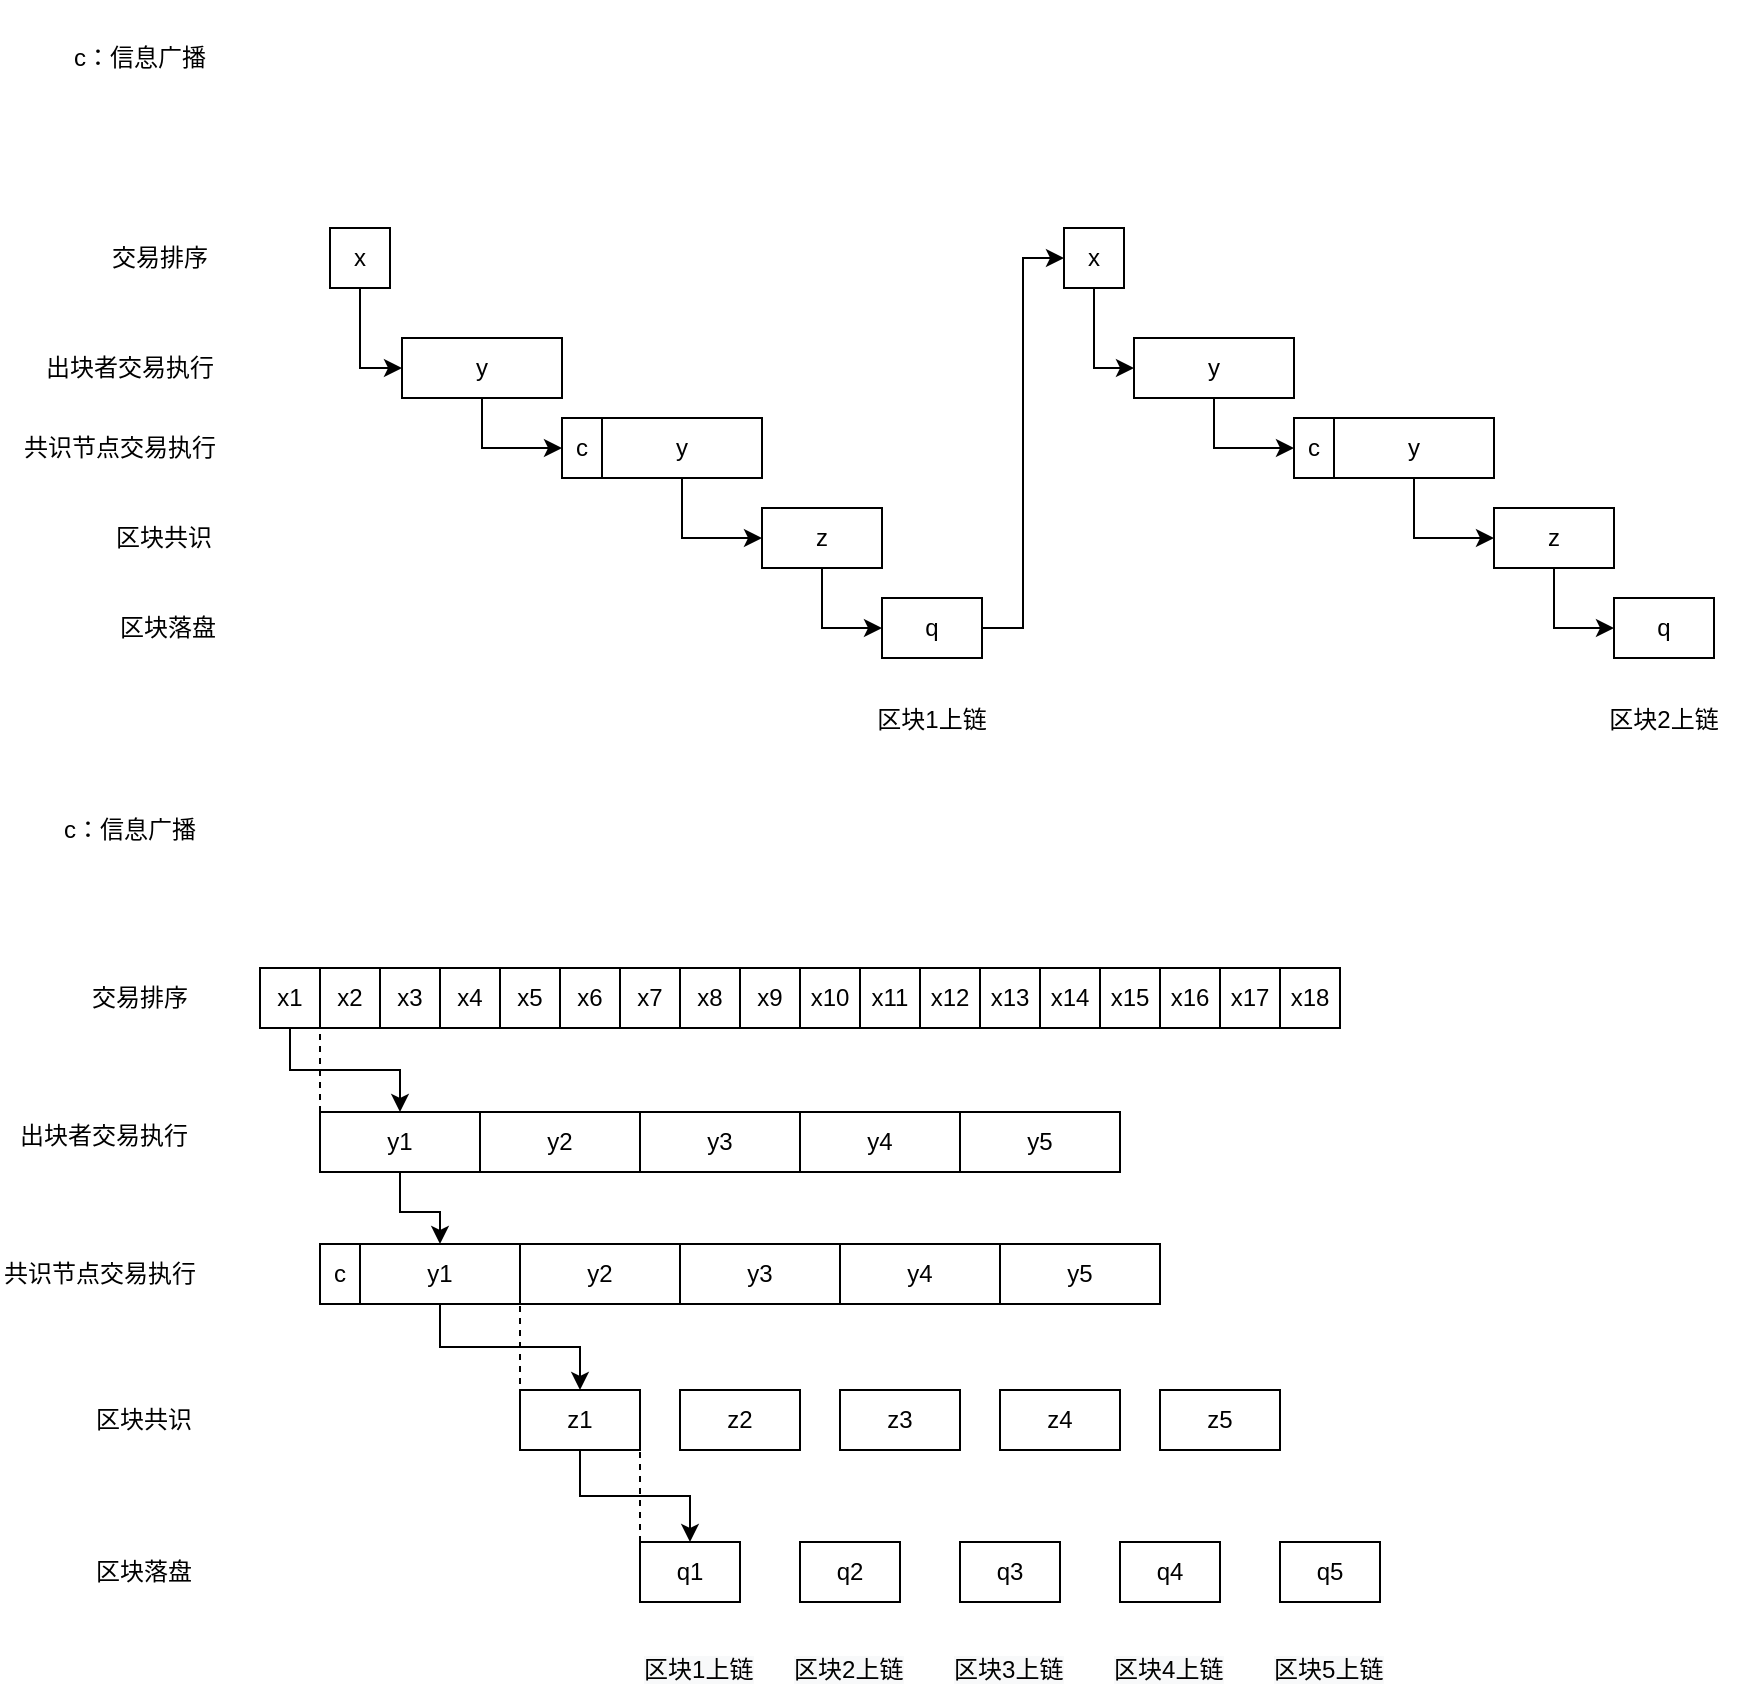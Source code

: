 <mxfile version="14.9.4" type="github">
  <diagram id="6YdP_BF3BAJH4Dl7nQ4K" name="Page-1">
    <mxGraphModel dx="1426" dy="793" grid="0" gridSize="10" guides="1" tooltips="1" connect="1" arrows="1" fold="1" page="1" pageScale="1" pageWidth="1200" pageHeight="1920" math="0" shadow="0">
      <root>
        <mxCell id="0" />
        <mxCell id="1" parent="0" />
        <mxCell id="hivx3hpS3QWVsTQ_ydZc-129" style="edgeStyle=orthogonalEdgeStyle;rounded=0;orthogonalLoop=1;jettySize=auto;html=1;exitX=0.5;exitY=1;exitDx=0;exitDy=0;entryX=0;entryY=0.5;entryDx=0;entryDy=0;" edge="1" parent="1" source="hivx3hpS3QWVsTQ_ydZc-1" target="hivx3hpS3QWVsTQ_ydZc-2">
          <mxGeometry relative="1" as="geometry" />
        </mxCell>
        <mxCell id="hivx3hpS3QWVsTQ_ydZc-1" value="x" style="rounded=0;whiteSpace=wrap;html=1;" vertex="1" parent="1">
          <mxGeometry x="305" y="290" width="30" height="30" as="geometry" />
        </mxCell>
        <mxCell id="hivx3hpS3QWVsTQ_ydZc-113" style="edgeStyle=orthogonalEdgeStyle;rounded=0;orthogonalLoop=1;jettySize=auto;html=1;exitX=0.5;exitY=1;exitDx=0;exitDy=0;entryX=0;entryY=0.5;entryDx=0;entryDy=0;" edge="1" parent="1" source="hivx3hpS3QWVsTQ_ydZc-2" target="hivx3hpS3QWVsTQ_ydZc-108">
          <mxGeometry relative="1" as="geometry" />
        </mxCell>
        <mxCell id="hivx3hpS3QWVsTQ_ydZc-2" value="y" style="rounded=0;whiteSpace=wrap;html=1;" vertex="1" parent="1">
          <mxGeometry x="341" y="345" width="80" height="30" as="geometry" />
        </mxCell>
        <mxCell id="hivx3hpS3QWVsTQ_ydZc-114" style="edgeStyle=orthogonalEdgeStyle;rounded=0;orthogonalLoop=1;jettySize=auto;html=1;exitX=0.5;exitY=1;exitDx=0;exitDy=0;entryX=0;entryY=0.5;entryDx=0;entryDy=0;" edge="1" parent="1" source="hivx3hpS3QWVsTQ_ydZc-3" target="hivx3hpS3QWVsTQ_ydZc-9">
          <mxGeometry relative="1" as="geometry" />
        </mxCell>
        <mxCell id="hivx3hpS3QWVsTQ_ydZc-3" value="y" style="rounded=0;whiteSpace=wrap;html=1;" vertex="1" parent="1">
          <mxGeometry x="441" y="385" width="80" height="30" as="geometry" />
        </mxCell>
        <mxCell id="hivx3hpS3QWVsTQ_ydZc-4" value="交易排序" style="text;html=1;strokeColor=none;fillColor=none;align=center;verticalAlign=middle;whiteSpace=wrap;rounded=0;" vertex="1" parent="1">
          <mxGeometry x="190" y="295" width="60" height="20" as="geometry" />
        </mxCell>
        <mxCell id="hivx3hpS3QWVsTQ_ydZc-5" value="出块者交易执行" style="text;html=1;strokeColor=none;fillColor=none;align=center;verticalAlign=middle;whiteSpace=wrap;rounded=0;" vertex="1" parent="1">
          <mxGeometry x="160" y="350" width="90" height="20" as="geometry" />
        </mxCell>
        <mxCell id="hivx3hpS3QWVsTQ_ydZc-6" value="共识节点交易执行" style="text;html=1;strokeColor=none;fillColor=none;align=center;verticalAlign=middle;whiteSpace=wrap;rounded=0;" vertex="1" parent="1">
          <mxGeometry x="150" y="390" width="100" height="20" as="geometry" />
        </mxCell>
        <mxCell id="hivx3hpS3QWVsTQ_ydZc-115" style="edgeStyle=orthogonalEdgeStyle;rounded=0;orthogonalLoop=1;jettySize=auto;html=1;exitX=0.5;exitY=1;exitDx=0;exitDy=0;entryX=0;entryY=0.5;entryDx=0;entryDy=0;" edge="1" parent="1" source="hivx3hpS3QWVsTQ_ydZc-9" target="hivx3hpS3QWVsTQ_ydZc-12">
          <mxGeometry relative="1" as="geometry" />
        </mxCell>
        <mxCell id="hivx3hpS3QWVsTQ_ydZc-9" value="z" style="rounded=0;whiteSpace=wrap;html=1;" vertex="1" parent="1">
          <mxGeometry x="521" y="430" width="60" height="30" as="geometry" />
        </mxCell>
        <mxCell id="hivx3hpS3QWVsTQ_ydZc-11" value="区块共识" style="text;html=1;strokeColor=none;fillColor=none;align=center;verticalAlign=middle;whiteSpace=wrap;rounded=0;" vertex="1" parent="1">
          <mxGeometry x="172" y="435" width="100" height="20" as="geometry" />
        </mxCell>
        <mxCell id="hivx3hpS3QWVsTQ_ydZc-127" style="edgeStyle=orthogonalEdgeStyle;rounded=0;orthogonalLoop=1;jettySize=auto;html=1;exitX=1;exitY=0.5;exitDx=0;exitDy=0;entryX=0;entryY=0.5;entryDx=0;entryDy=0;" edge="1" parent="1" source="hivx3hpS3QWVsTQ_ydZc-12" target="hivx3hpS3QWVsTQ_ydZc-117">
          <mxGeometry relative="1" as="geometry" />
        </mxCell>
        <mxCell id="hivx3hpS3QWVsTQ_ydZc-12" value="q" style="rounded=0;whiteSpace=wrap;html=1;" vertex="1" parent="1">
          <mxGeometry x="581" y="475" width="50" height="30" as="geometry" />
        </mxCell>
        <mxCell id="hivx3hpS3QWVsTQ_ydZc-14" value="区块落盘" style="text;html=1;strokeColor=none;fillColor=none;align=center;verticalAlign=middle;whiteSpace=wrap;rounded=0;" vertex="1" parent="1">
          <mxGeometry x="174" y="480" width="100" height="20" as="geometry" />
        </mxCell>
        <mxCell id="hivx3hpS3QWVsTQ_ydZc-103" style="edgeStyle=orthogonalEdgeStyle;rounded=0;orthogonalLoop=1;jettySize=auto;html=1;exitX=0.5;exitY=1;exitDx=0;exitDy=0;entryX=0.5;entryY=0;entryDx=0;entryDy=0;" edge="1" parent="1" source="hivx3hpS3QWVsTQ_ydZc-28" target="hivx3hpS3QWVsTQ_ydZc-59">
          <mxGeometry relative="1" as="geometry" />
        </mxCell>
        <mxCell id="hivx3hpS3QWVsTQ_ydZc-28" value="x1" style="rounded=0;whiteSpace=wrap;html=1;" vertex="1" parent="1">
          <mxGeometry x="270" y="660" width="30" height="30" as="geometry" />
        </mxCell>
        <mxCell id="hivx3hpS3QWVsTQ_ydZc-33" value="交易排序" style="text;html=1;strokeColor=none;fillColor=none;align=center;verticalAlign=middle;whiteSpace=wrap;rounded=0;" vertex="1" parent="1">
          <mxGeometry x="180" y="665" width="60" height="20" as="geometry" />
        </mxCell>
        <mxCell id="hivx3hpS3QWVsTQ_ydZc-34" value="出块者交易执行" style="text;html=1;strokeColor=none;fillColor=none;align=center;verticalAlign=middle;whiteSpace=wrap;rounded=0;" vertex="1" parent="1">
          <mxGeometry x="147" y="734" width="90" height="20" as="geometry" />
        </mxCell>
        <mxCell id="hivx3hpS3QWVsTQ_ydZc-35" value="共识节点交易执行" style="text;html=1;strokeColor=none;fillColor=none;align=center;verticalAlign=middle;whiteSpace=wrap;rounded=0;" vertex="1" parent="1">
          <mxGeometry x="140" y="803" width="100" height="20" as="geometry" />
        </mxCell>
        <mxCell id="hivx3hpS3QWVsTQ_ydZc-38" value="区块共识" style="text;html=1;strokeColor=none;fillColor=none;align=center;verticalAlign=middle;whiteSpace=wrap;rounded=0;" vertex="1" parent="1">
          <mxGeometry x="162" y="876" width="100" height="20" as="geometry" />
        </mxCell>
        <mxCell id="hivx3hpS3QWVsTQ_ydZc-41" value="区块落盘" style="text;html=1;strokeColor=none;fillColor=none;align=center;verticalAlign=middle;whiteSpace=wrap;rounded=0;" vertex="1" parent="1">
          <mxGeometry x="162" y="952" width="100" height="20" as="geometry" />
        </mxCell>
        <mxCell id="hivx3hpS3QWVsTQ_ydZc-51" value="x2" style="rounded=0;whiteSpace=wrap;html=1;" vertex="1" parent="1">
          <mxGeometry x="300" y="660" width="30" height="30" as="geometry" />
        </mxCell>
        <mxCell id="hivx3hpS3QWVsTQ_ydZc-52" value="x3" style="rounded=0;whiteSpace=wrap;html=1;" vertex="1" parent="1">
          <mxGeometry x="330" y="660" width="30" height="30" as="geometry" />
        </mxCell>
        <mxCell id="hivx3hpS3QWVsTQ_ydZc-53" value="x4" style="rounded=0;whiteSpace=wrap;html=1;" vertex="1" parent="1">
          <mxGeometry x="360" y="660" width="30" height="30" as="geometry" />
        </mxCell>
        <mxCell id="hivx3hpS3QWVsTQ_ydZc-54" value="x5" style="rounded=0;whiteSpace=wrap;html=1;" vertex="1" parent="1">
          <mxGeometry x="390" y="660" width="30" height="30" as="geometry" />
        </mxCell>
        <mxCell id="hivx3hpS3QWVsTQ_ydZc-55" value="x6" style="rounded=0;whiteSpace=wrap;html=1;" vertex="1" parent="1">
          <mxGeometry x="420" y="660" width="30" height="30" as="geometry" />
        </mxCell>
        <mxCell id="hivx3hpS3QWVsTQ_ydZc-56" value="x7" style="rounded=0;whiteSpace=wrap;html=1;" vertex="1" parent="1">
          <mxGeometry x="450" y="660" width="30" height="30" as="geometry" />
        </mxCell>
        <mxCell id="hivx3hpS3QWVsTQ_ydZc-57" value="x8" style="rounded=0;whiteSpace=wrap;html=1;" vertex="1" parent="1">
          <mxGeometry x="480" y="660" width="30" height="30" as="geometry" />
        </mxCell>
        <mxCell id="hivx3hpS3QWVsTQ_ydZc-58" value="x9" style="rounded=0;whiteSpace=wrap;html=1;" vertex="1" parent="1">
          <mxGeometry x="510" y="660" width="30" height="30" as="geometry" />
        </mxCell>
        <mxCell id="hivx3hpS3QWVsTQ_ydZc-104" style="edgeStyle=orthogonalEdgeStyle;rounded=0;orthogonalLoop=1;jettySize=auto;html=1;exitX=0.5;exitY=1;exitDx=0;exitDy=0;entryX=0.5;entryY=0;entryDx=0;entryDy=0;" edge="1" parent="1" source="hivx3hpS3QWVsTQ_ydZc-59" target="hivx3hpS3QWVsTQ_ydZc-85">
          <mxGeometry relative="1" as="geometry" />
        </mxCell>
        <mxCell id="hivx3hpS3QWVsTQ_ydZc-59" value="y1" style="rounded=0;whiteSpace=wrap;html=1;" vertex="1" parent="1">
          <mxGeometry x="300" y="732" width="80" height="30" as="geometry" />
        </mxCell>
        <mxCell id="hivx3hpS3QWVsTQ_ydZc-60" value="y2" style="rounded=0;whiteSpace=wrap;html=1;" vertex="1" parent="1">
          <mxGeometry x="380" y="732" width="80" height="30" as="geometry" />
        </mxCell>
        <mxCell id="hivx3hpS3QWVsTQ_ydZc-66" value="x10" style="rounded=0;whiteSpace=wrap;html=1;" vertex="1" parent="1">
          <mxGeometry x="540" y="660" width="30" height="30" as="geometry" />
        </mxCell>
        <mxCell id="hivx3hpS3QWVsTQ_ydZc-67" value="x11" style="rounded=0;whiteSpace=wrap;html=1;" vertex="1" parent="1">
          <mxGeometry x="570" y="660" width="30" height="30" as="geometry" />
        </mxCell>
        <mxCell id="hivx3hpS3QWVsTQ_ydZc-68" value="x12" style="rounded=0;whiteSpace=wrap;html=1;" vertex="1" parent="1">
          <mxGeometry x="600" y="660" width="30" height="30" as="geometry" />
        </mxCell>
        <mxCell id="hivx3hpS3QWVsTQ_ydZc-69" value="x13" style="rounded=0;whiteSpace=wrap;html=1;" vertex="1" parent="1">
          <mxGeometry x="630" y="660" width="30" height="30" as="geometry" />
        </mxCell>
        <mxCell id="hivx3hpS3QWVsTQ_ydZc-70" value="x14" style="rounded=0;whiteSpace=wrap;html=1;" vertex="1" parent="1">
          <mxGeometry x="660" y="660" width="30" height="30" as="geometry" />
        </mxCell>
        <mxCell id="hivx3hpS3QWVsTQ_ydZc-72" value="y3" style="rounded=0;whiteSpace=wrap;html=1;" vertex="1" parent="1">
          <mxGeometry x="460" y="732" width="80" height="30" as="geometry" />
        </mxCell>
        <mxCell id="hivx3hpS3QWVsTQ_ydZc-73" value="y4" style="rounded=0;whiteSpace=wrap;html=1;" vertex="1" parent="1">
          <mxGeometry x="540" y="732" width="80" height="30" as="geometry" />
        </mxCell>
        <mxCell id="hivx3hpS3QWVsTQ_ydZc-74" value="y5" style="rounded=0;whiteSpace=wrap;html=1;" vertex="1" parent="1">
          <mxGeometry x="620" y="732" width="80" height="30" as="geometry" />
        </mxCell>
        <mxCell id="hivx3hpS3QWVsTQ_ydZc-75" value="x15" style="rounded=0;whiteSpace=wrap;html=1;" vertex="1" parent="1">
          <mxGeometry x="690" y="660" width="30" height="30" as="geometry" />
        </mxCell>
        <mxCell id="hivx3hpS3QWVsTQ_ydZc-76" value="x16" style="rounded=0;whiteSpace=wrap;html=1;" vertex="1" parent="1">
          <mxGeometry x="720" y="660" width="30" height="30" as="geometry" />
        </mxCell>
        <mxCell id="hivx3hpS3QWVsTQ_ydZc-77" value="x17" style="rounded=0;whiteSpace=wrap;html=1;" vertex="1" parent="1">
          <mxGeometry x="750" y="660" width="30" height="30" as="geometry" />
        </mxCell>
        <mxCell id="hivx3hpS3QWVsTQ_ydZc-78" value="x18" style="rounded=0;whiteSpace=wrap;html=1;" vertex="1" parent="1">
          <mxGeometry x="780" y="660" width="30" height="30" as="geometry" />
        </mxCell>
        <mxCell id="hivx3hpS3QWVsTQ_ydZc-84" value="c" style="rounded=0;whiteSpace=wrap;html=1;" vertex="1" parent="1">
          <mxGeometry x="300" y="798" width="20" height="30" as="geometry" />
        </mxCell>
        <mxCell id="hivx3hpS3QWVsTQ_ydZc-105" style="edgeStyle=orthogonalEdgeStyle;rounded=0;orthogonalLoop=1;jettySize=auto;html=1;exitX=0.5;exitY=1;exitDx=0;exitDy=0;entryX=0.5;entryY=0;entryDx=0;entryDy=0;" edge="1" parent="1" source="hivx3hpS3QWVsTQ_ydZc-85" target="hivx3hpS3QWVsTQ_ydZc-90">
          <mxGeometry relative="1" as="geometry" />
        </mxCell>
        <mxCell id="hivx3hpS3QWVsTQ_ydZc-85" value="y1" style="rounded=0;whiteSpace=wrap;html=1;" vertex="1" parent="1">
          <mxGeometry x="320" y="798" width="80" height="30" as="geometry" />
        </mxCell>
        <mxCell id="hivx3hpS3QWVsTQ_ydZc-86" value="y2" style="rounded=0;whiteSpace=wrap;html=1;" vertex="1" parent="1">
          <mxGeometry x="400" y="798" width="80" height="30" as="geometry" />
        </mxCell>
        <mxCell id="hivx3hpS3QWVsTQ_ydZc-87" value="y3" style="rounded=0;whiteSpace=wrap;html=1;" vertex="1" parent="1">
          <mxGeometry x="480" y="798" width="80" height="30" as="geometry" />
        </mxCell>
        <mxCell id="hivx3hpS3QWVsTQ_ydZc-88" value="y4" style="rounded=0;whiteSpace=wrap;html=1;" vertex="1" parent="1">
          <mxGeometry x="560" y="798" width="80" height="30" as="geometry" />
        </mxCell>
        <mxCell id="hivx3hpS3QWVsTQ_ydZc-89" value="y5" style="rounded=0;whiteSpace=wrap;html=1;" vertex="1" parent="1">
          <mxGeometry x="640" y="798" width="80" height="30" as="geometry" />
        </mxCell>
        <mxCell id="hivx3hpS3QWVsTQ_ydZc-106" style="edgeStyle=orthogonalEdgeStyle;rounded=0;orthogonalLoop=1;jettySize=auto;html=1;exitX=0.5;exitY=1;exitDx=0;exitDy=0;entryX=0.5;entryY=0;entryDx=0;entryDy=0;" edge="1" parent="1" source="hivx3hpS3QWVsTQ_ydZc-90" target="hivx3hpS3QWVsTQ_ydZc-96">
          <mxGeometry relative="1" as="geometry" />
        </mxCell>
        <mxCell id="hivx3hpS3QWVsTQ_ydZc-90" value="z1" style="rounded=0;whiteSpace=wrap;html=1;" vertex="1" parent="1">
          <mxGeometry x="400" y="871" width="60" height="30" as="geometry" />
        </mxCell>
        <mxCell id="hivx3hpS3QWVsTQ_ydZc-91" value="z2" style="rounded=0;whiteSpace=wrap;html=1;" vertex="1" parent="1">
          <mxGeometry x="480" y="871" width="60" height="30" as="geometry" />
        </mxCell>
        <mxCell id="hivx3hpS3QWVsTQ_ydZc-92" value="z3" style="rounded=0;whiteSpace=wrap;html=1;" vertex="1" parent="1">
          <mxGeometry x="560" y="871" width="60" height="30" as="geometry" />
        </mxCell>
        <mxCell id="hivx3hpS3QWVsTQ_ydZc-93" value="z4" style="rounded=0;whiteSpace=wrap;html=1;" vertex="1" parent="1">
          <mxGeometry x="640" y="871" width="60" height="30" as="geometry" />
        </mxCell>
        <mxCell id="hivx3hpS3QWVsTQ_ydZc-94" value="z5" style="rounded=0;whiteSpace=wrap;html=1;" vertex="1" parent="1">
          <mxGeometry x="720" y="871" width="60" height="30" as="geometry" />
        </mxCell>
        <mxCell id="hivx3hpS3QWVsTQ_ydZc-96" value="q1" style="rounded=0;whiteSpace=wrap;html=1;" vertex="1" parent="1">
          <mxGeometry x="460" y="947" width="50" height="30" as="geometry" />
        </mxCell>
        <mxCell id="hivx3hpS3QWVsTQ_ydZc-97" value="q2" style="rounded=0;whiteSpace=wrap;html=1;" vertex="1" parent="1">
          <mxGeometry x="540" y="947" width="50" height="30" as="geometry" />
        </mxCell>
        <mxCell id="hivx3hpS3QWVsTQ_ydZc-98" value="q3" style="rounded=0;whiteSpace=wrap;html=1;" vertex="1" parent="1">
          <mxGeometry x="620" y="947" width="50" height="30" as="geometry" />
        </mxCell>
        <mxCell id="hivx3hpS3QWVsTQ_ydZc-99" value="q4" style="rounded=0;whiteSpace=wrap;html=1;" vertex="1" parent="1">
          <mxGeometry x="700" y="947" width="50" height="30" as="geometry" />
        </mxCell>
        <mxCell id="hivx3hpS3QWVsTQ_ydZc-100" value="q5" style="rounded=0;whiteSpace=wrap;html=1;" vertex="1" parent="1">
          <mxGeometry x="780" y="947" width="50" height="30" as="geometry" />
        </mxCell>
        <mxCell id="hivx3hpS3QWVsTQ_ydZc-108" value="c" style="rounded=0;whiteSpace=wrap;html=1;" vertex="1" parent="1">
          <mxGeometry x="421" y="385" width="20" height="30" as="geometry" />
        </mxCell>
        <mxCell id="hivx3hpS3QWVsTQ_ydZc-130" style="edgeStyle=orthogonalEdgeStyle;rounded=0;orthogonalLoop=1;jettySize=auto;html=1;exitX=0.5;exitY=1;exitDx=0;exitDy=0;entryX=0;entryY=0.5;entryDx=0;entryDy=0;" edge="1" parent="1" source="hivx3hpS3QWVsTQ_ydZc-117" target="hivx3hpS3QWVsTQ_ydZc-119">
          <mxGeometry relative="1" as="geometry" />
        </mxCell>
        <mxCell id="hivx3hpS3QWVsTQ_ydZc-117" value="x" style="rounded=0;whiteSpace=wrap;html=1;" vertex="1" parent="1">
          <mxGeometry x="672" y="290" width="30" height="30" as="geometry" />
        </mxCell>
        <mxCell id="hivx3hpS3QWVsTQ_ydZc-118" style="edgeStyle=orthogonalEdgeStyle;rounded=0;orthogonalLoop=1;jettySize=auto;html=1;exitX=0.5;exitY=1;exitDx=0;exitDy=0;entryX=0;entryY=0.5;entryDx=0;entryDy=0;" edge="1" parent="1" source="hivx3hpS3QWVsTQ_ydZc-119" target="hivx3hpS3QWVsTQ_ydZc-126">
          <mxGeometry relative="1" as="geometry" />
        </mxCell>
        <mxCell id="hivx3hpS3QWVsTQ_ydZc-119" value="y" style="rounded=0;whiteSpace=wrap;html=1;" vertex="1" parent="1">
          <mxGeometry x="707" y="345" width="80" height="30" as="geometry" />
        </mxCell>
        <mxCell id="hivx3hpS3QWVsTQ_ydZc-120" style="edgeStyle=orthogonalEdgeStyle;rounded=0;orthogonalLoop=1;jettySize=auto;html=1;exitX=0.5;exitY=1;exitDx=0;exitDy=0;entryX=0;entryY=0.5;entryDx=0;entryDy=0;" edge="1" parent="1" source="hivx3hpS3QWVsTQ_ydZc-121" target="hivx3hpS3QWVsTQ_ydZc-123">
          <mxGeometry relative="1" as="geometry" />
        </mxCell>
        <mxCell id="hivx3hpS3QWVsTQ_ydZc-121" value="y" style="rounded=0;whiteSpace=wrap;html=1;" vertex="1" parent="1">
          <mxGeometry x="807" y="385" width="80" height="30" as="geometry" />
        </mxCell>
        <mxCell id="hivx3hpS3QWVsTQ_ydZc-122" style="edgeStyle=orthogonalEdgeStyle;rounded=0;orthogonalLoop=1;jettySize=auto;html=1;exitX=0.5;exitY=1;exitDx=0;exitDy=0;entryX=0;entryY=0.5;entryDx=0;entryDy=0;" edge="1" parent="1" source="hivx3hpS3QWVsTQ_ydZc-123" target="hivx3hpS3QWVsTQ_ydZc-124">
          <mxGeometry relative="1" as="geometry" />
        </mxCell>
        <mxCell id="hivx3hpS3QWVsTQ_ydZc-123" value="z" style="rounded=0;whiteSpace=wrap;html=1;" vertex="1" parent="1">
          <mxGeometry x="887" y="430" width="60" height="30" as="geometry" />
        </mxCell>
        <mxCell id="hivx3hpS3QWVsTQ_ydZc-124" value="q" style="rounded=0;whiteSpace=wrap;html=1;" vertex="1" parent="1">
          <mxGeometry x="947" y="475" width="50" height="30" as="geometry" />
        </mxCell>
        <mxCell id="hivx3hpS3QWVsTQ_ydZc-126" value="c" style="rounded=0;whiteSpace=wrap;html=1;" vertex="1" parent="1">
          <mxGeometry x="787" y="385" width="20" height="30" as="geometry" />
        </mxCell>
        <mxCell id="hivx3hpS3QWVsTQ_ydZc-128" value="&lt;br&gt;c：信息广播" style="text;html=1;strokeColor=none;fillColor=none;align=center;verticalAlign=middle;whiteSpace=wrap;rounded=0;" vertex="1" parent="1">
          <mxGeometry x="160" y="176" width="100" height="41" as="geometry" />
        </mxCell>
        <mxCell id="hivx3hpS3QWVsTQ_ydZc-134" value="" style="endArrow=none;dashed=1;html=1;" edge="1" parent="1">
          <mxGeometry width="50" height="50" relative="1" as="geometry">
            <mxPoint x="300" y="762" as="sourcePoint" />
            <mxPoint x="300" y="682" as="targetPoint" />
          </mxGeometry>
        </mxCell>
        <mxCell id="hivx3hpS3QWVsTQ_ydZc-135" value="" style="endArrow=none;dashed=1;html=1;" edge="1" parent="1">
          <mxGeometry width="50" height="50" relative="1" as="geometry">
            <mxPoint x="400" y="880" as="sourcePoint" />
            <mxPoint x="400" y="800" as="targetPoint" />
          </mxGeometry>
        </mxCell>
        <mxCell id="hivx3hpS3QWVsTQ_ydZc-136" value="" style="endArrow=none;dashed=1;html=1;" edge="1" parent="1">
          <mxGeometry width="50" height="50" relative="1" as="geometry">
            <mxPoint x="460" y="971" as="sourcePoint" />
            <mxPoint x="460" y="891" as="targetPoint" />
          </mxGeometry>
        </mxCell>
        <mxCell id="hivx3hpS3QWVsTQ_ydZc-137" value="&lt;font style=&quot;vertical-align: inherit&quot;&gt;&lt;font style=&quot;vertical-align: inherit&quot;&gt;区块1上链&lt;/font&gt;&lt;/font&gt;" style="text;html=1;strokeColor=none;fillColor=none;align=center;verticalAlign=middle;whiteSpace=wrap;rounded=0;" vertex="1" parent="1">
          <mxGeometry x="561" y="526" width="90" height="20" as="geometry" />
        </mxCell>
        <mxCell id="hivx3hpS3QWVsTQ_ydZc-138" value="&lt;font style=&quot;vertical-align: inherit&quot;&gt;&lt;font style=&quot;vertical-align: inherit&quot;&gt;&lt;font style=&quot;vertical-align: inherit&quot;&gt;&lt;font style=&quot;vertical-align: inherit&quot;&gt;&lt;font style=&quot;vertical-align: inherit&quot;&gt;&lt;font style=&quot;vertical-align: inherit&quot;&gt;区块2上链&lt;/font&gt;&lt;/font&gt;&lt;/font&gt;&lt;/font&gt;&lt;/font&gt;&lt;/font&gt;" style="text;html=1;strokeColor=none;fillColor=none;align=center;verticalAlign=middle;whiteSpace=wrap;rounded=0;" vertex="1" parent="1">
          <mxGeometry x="927" y="526" width="90" height="20" as="geometry" />
        </mxCell>
        <mxCell id="hivx3hpS3QWVsTQ_ydZc-139" value="&lt;span style=&quot;color: rgb(0 , 0 , 0) ; font-family: &amp;#34;helvetica&amp;#34; ; font-size: 12px ; font-style: normal ; font-weight: 400 ; letter-spacing: normal ; text-align: center ; text-indent: 0px ; text-transform: none ; word-spacing: 0px ; background-color: rgb(248 , 249 , 250) ; display: inline ; float: none&quot;&gt;&lt;font style=&quot;vertical-align: inherit&quot;&gt;&lt;font style=&quot;vertical-align: inherit&quot;&gt;&lt;span style=&quot;font-family: &amp;#34;helvetica&amp;#34;&quot;&gt;区块&lt;/span&gt;1上链&lt;/font&gt;&lt;/font&gt;&lt;/span&gt;" style="text;whiteSpace=wrap;html=1;" vertex="1" parent="1">
          <mxGeometry x="460" y="997" width="57" height="28" as="geometry" />
        </mxCell>
        <mxCell id="hivx3hpS3QWVsTQ_ydZc-140" value="&lt;span style=&quot;color: rgb(0 , 0 , 0) ; font-family: &amp;#34;helvetica&amp;#34; ; font-size: 12px ; font-style: normal ; font-weight: 400 ; letter-spacing: normal ; text-align: center ; text-indent: 0px ; text-transform: none ; word-spacing: 0px ; background-color: rgb(248 , 249 , 250) ; display: inline ; float: none&quot;&gt;&lt;font style=&quot;vertical-align: inherit&quot;&gt;&lt;font style=&quot;vertical-align: inherit&quot;&gt;&lt;font style=&quot;vertical-align: inherit&quot;&gt;&lt;font style=&quot;vertical-align: inherit&quot;&gt;&lt;span style=&quot;font-family: &amp;#34;helvetica&amp;#34;&quot;&gt;区块&lt;/span&gt;2上链&lt;/font&gt;&lt;/font&gt;&lt;/font&gt;&lt;/font&gt;&lt;/span&gt;" style="text;whiteSpace=wrap;html=1;" vertex="1" parent="1">
          <mxGeometry x="535" y="997" width="60" height="28" as="geometry" />
        </mxCell>
        <mxCell id="hivx3hpS3QWVsTQ_ydZc-141" value="&lt;span style=&quot;color: rgb(0 , 0 , 0) ; font-family: &amp;#34;helvetica&amp;#34; ; font-size: 12px ; font-style: normal ; font-weight: 400 ; letter-spacing: normal ; text-align: center ; text-indent: 0px ; text-transform: none ; word-spacing: 0px ; background-color: rgb(248 , 249 , 250) ; display: inline ; float: none&quot;&gt;&lt;font style=&quot;vertical-align: inherit&quot;&gt;&lt;font style=&quot;vertical-align: inherit&quot;&gt;&lt;font style=&quot;vertical-align: inherit&quot;&gt;&lt;font style=&quot;vertical-align: inherit&quot;&gt;&lt;span style=&quot;font-family: &amp;#34;helvetica&amp;#34;&quot;&gt;区块3&lt;/span&gt;上链&lt;/font&gt;&lt;/font&gt;&lt;/font&gt;&lt;/font&gt;&lt;/span&gt;" style="text;whiteSpace=wrap;html=1;" vertex="1" parent="1">
          <mxGeometry x="615" y="997" width="60" height="28" as="geometry" />
        </mxCell>
        <mxCell id="hivx3hpS3QWVsTQ_ydZc-142" value="&lt;span style=&quot;color: rgb(0 , 0 , 0) ; font-family: &amp;#34;helvetica&amp;#34; ; font-size: 12px ; font-style: normal ; font-weight: 400 ; letter-spacing: normal ; text-align: center ; text-indent: 0px ; text-transform: none ; word-spacing: 0px ; background-color: rgb(248 , 249 , 250) ; display: inline ; float: none&quot;&gt;&lt;font style=&quot;vertical-align: inherit&quot;&gt;&lt;font style=&quot;vertical-align: inherit&quot;&gt;&lt;font style=&quot;vertical-align: inherit&quot;&gt;&lt;font style=&quot;vertical-align: inherit&quot;&gt;&lt;span style=&quot;font-family: &amp;#34;helvetica&amp;#34;&quot;&gt;区块4&lt;/span&gt;上链&lt;/font&gt;&lt;/font&gt;&lt;/font&gt;&lt;/font&gt;&lt;/span&gt;" style="text;whiteSpace=wrap;html=1;" vertex="1" parent="1">
          <mxGeometry x="695" y="997" width="60" height="28" as="geometry" />
        </mxCell>
        <mxCell id="hivx3hpS3QWVsTQ_ydZc-143" value="&lt;span style=&quot;color: rgb(0 , 0 , 0) ; font-family: &amp;#34;helvetica&amp;#34; ; font-size: 12px ; font-style: normal ; font-weight: 400 ; letter-spacing: normal ; text-align: center ; text-indent: 0px ; text-transform: none ; word-spacing: 0px ; background-color: rgb(248 , 249 , 250) ; display: inline ; float: none&quot;&gt;&lt;font style=&quot;vertical-align: inherit&quot;&gt;&lt;font style=&quot;vertical-align: inherit&quot;&gt;&lt;font style=&quot;vertical-align: inherit&quot;&gt;&lt;font style=&quot;vertical-align: inherit&quot;&gt;&lt;span style=&quot;font-family: &amp;#34;helvetica&amp;#34;&quot;&gt;区块5&lt;/span&gt;上链&lt;/font&gt;&lt;/font&gt;&lt;/font&gt;&lt;/font&gt;&lt;/span&gt;" style="text;whiteSpace=wrap;html=1;" vertex="1" parent="1">
          <mxGeometry x="775" y="997" width="60" height="28" as="geometry" />
        </mxCell>
        <mxCell id="hivx3hpS3QWVsTQ_ydZc-144" value="&lt;br&gt;c：信息广播" style="text;html=1;strokeColor=none;fillColor=none;align=center;verticalAlign=middle;whiteSpace=wrap;rounded=0;" vertex="1" parent="1">
          <mxGeometry x="155" y="562" width="100" height="41" as="geometry" />
        </mxCell>
      </root>
    </mxGraphModel>
  </diagram>
</mxfile>
